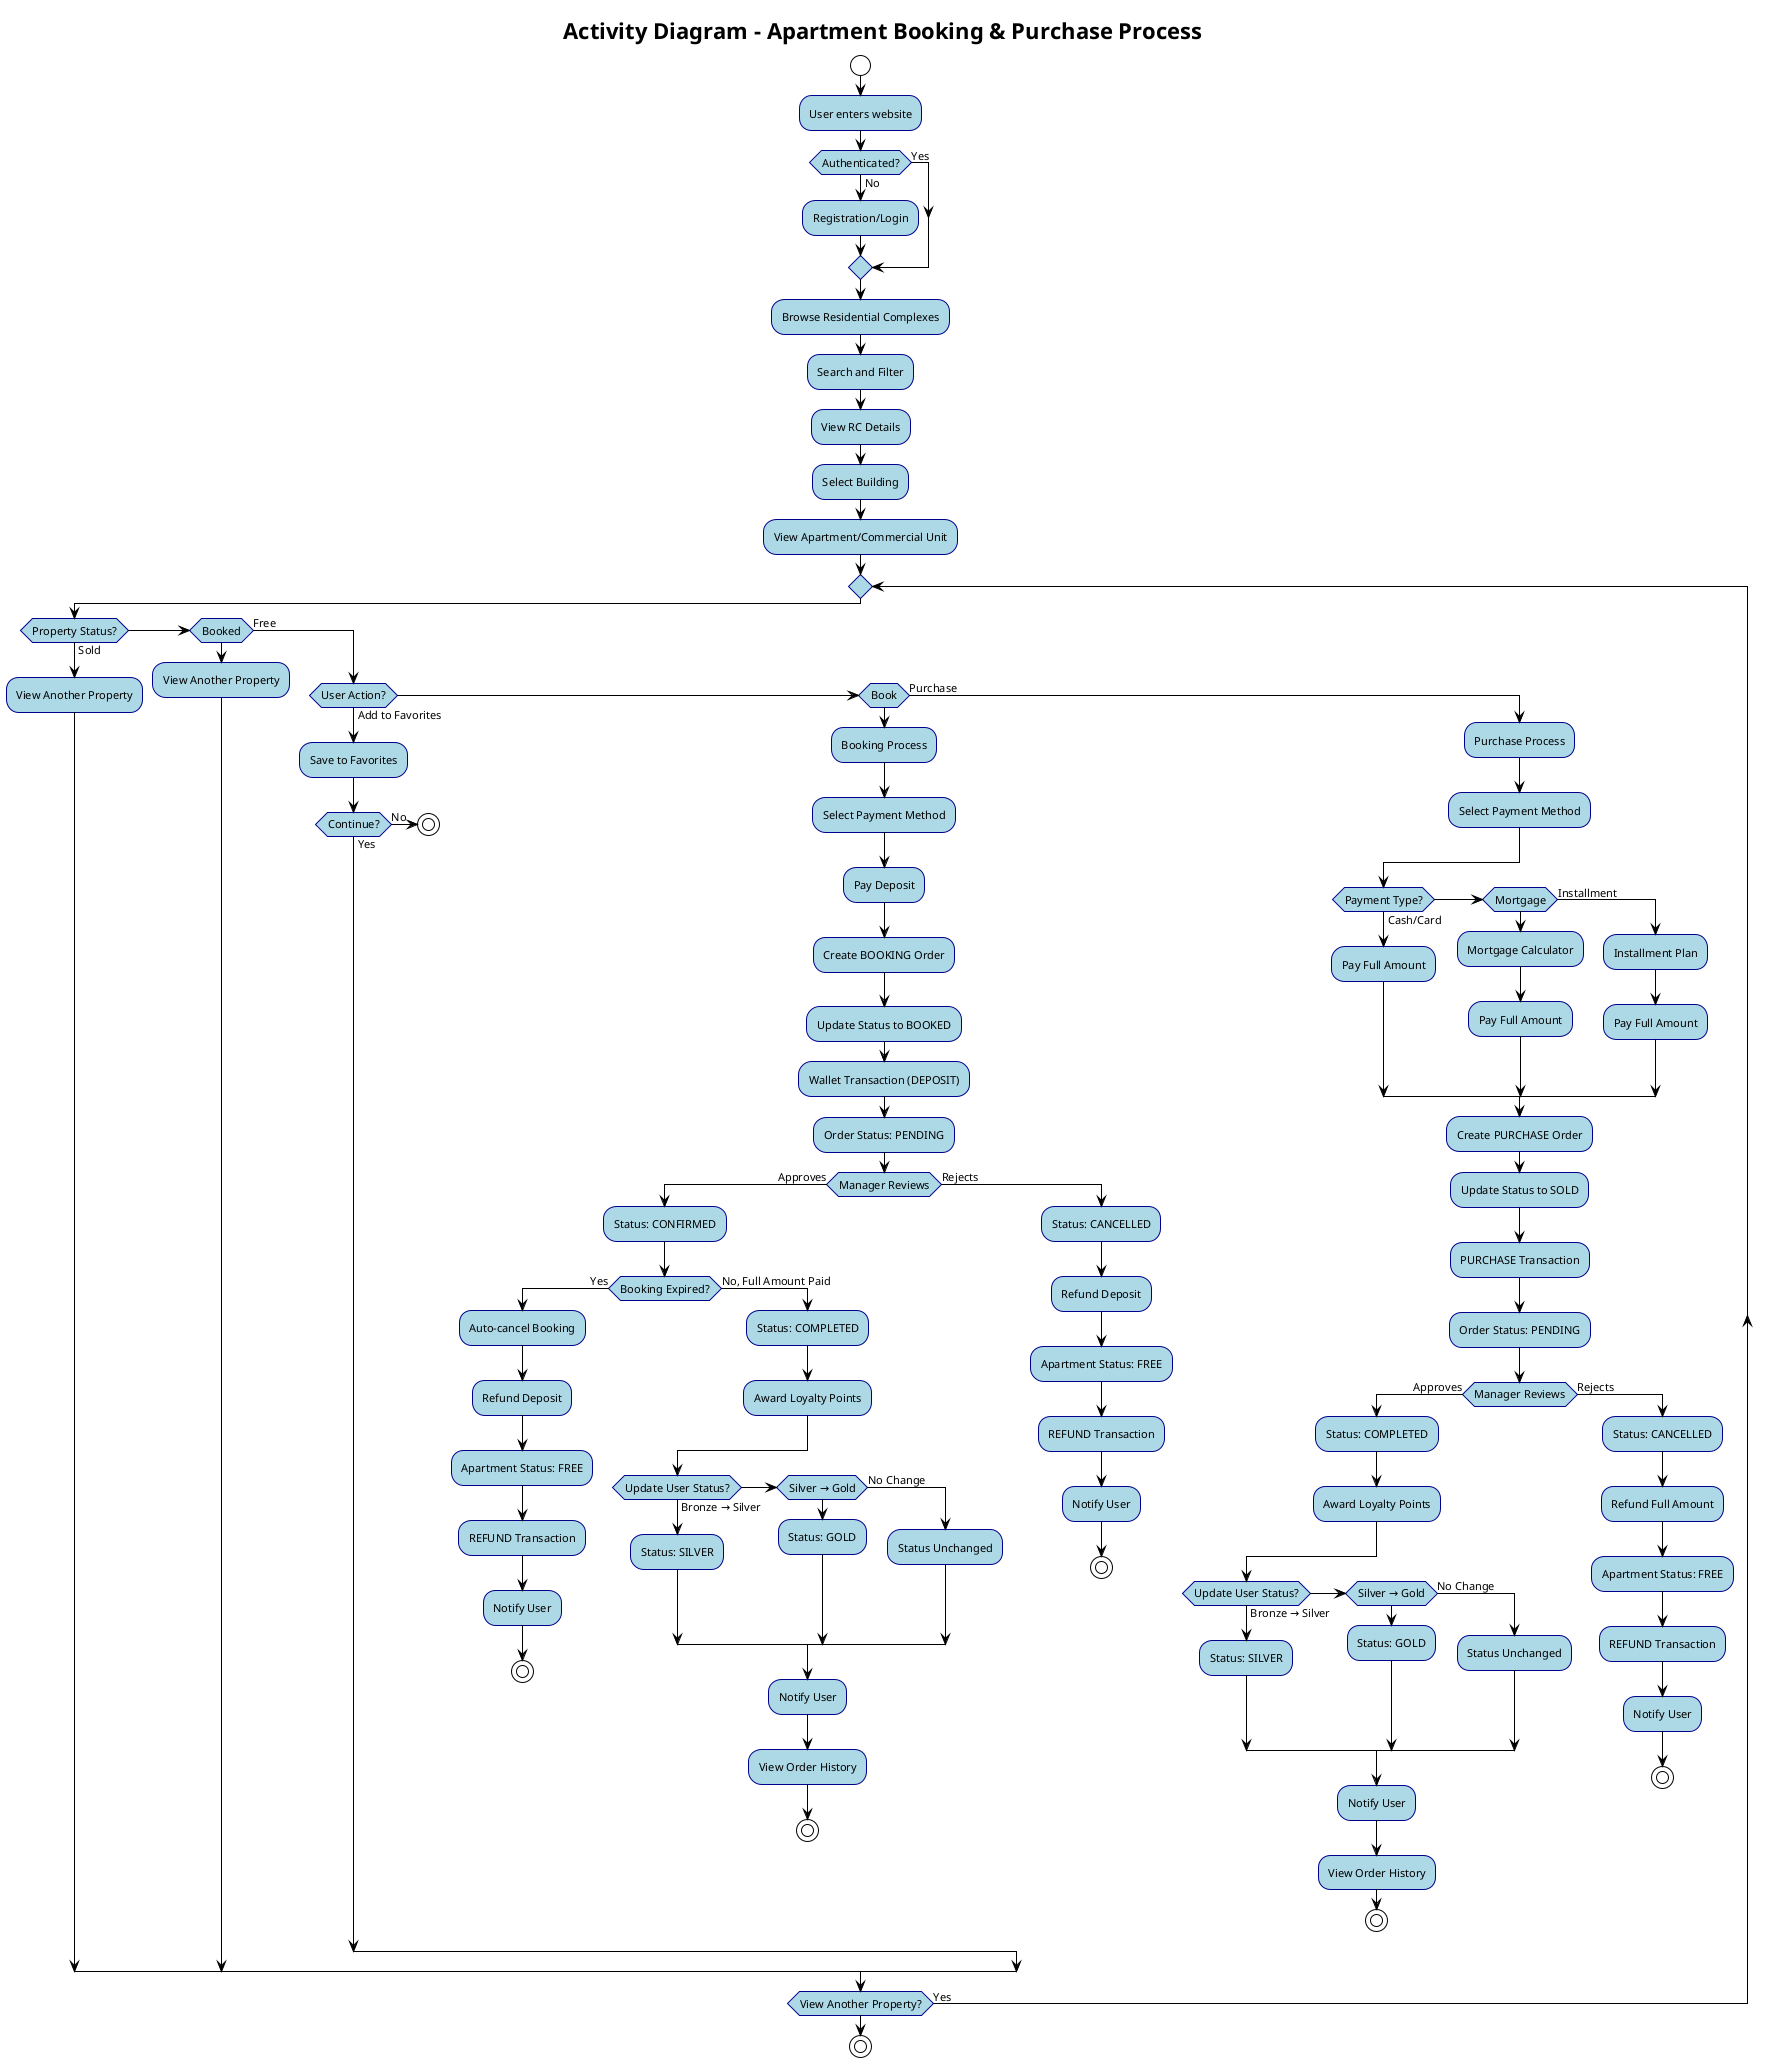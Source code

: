 @startuml
!theme plain
skinparam activity {
    BackgroundColor LightBlue
    BorderColor DarkBlue
    FontSize 11
}
skinparam decision {
    BackgroundColor LightYellow
    BorderColor Orange
}

title Activity Diagram - Apartment Booking & Purchase Process

start

:User enters website;

if (Authenticated?) then (No)
    :Registration/Login;
else (Yes)
endif

:Browse Residential Complexes;
:Search and Filter;
:View RC Details;
:Select Building;
:View Apartment/Commercial Unit;

repeat
    if (Property Status?) then (Sold)
        :View Another Property;
    elseif (Booked) then
        :View Another Property;
    else (Free)
        if (User Action?) then (Add to Favorites)
            :Save to Favorites;
            if (Continue?) then (No)
                stop
            else (Yes)
            endif
        elseif (Book) then
            :Booking Process;
            :Select Payment Method;
            :Pay Deposit;
            :Create BOOKING Order;
            :Update Status to BOOKED;
            :Wallet Transaction (DEPOSIT);
            :Order Status: PENDING;
            
            if (Manager Reviews) then (Approves)
                :Status: CONFIRMED;
                if (Booking Expired?) then (Yes)
                    :Auto-cancel Booking;
                    :Refund Deposit;
                    :Apartment Status: FREE;
                    :REFUND Transaction;
                    :Notify User;
                    stop
                else (No, Full Amount Paid)
                    :Status: COMPLETED;
                    :Award Loyalty Points;
                    if (Update User Status?) then (Bronze → Silver)
                        :Status: SILVER;
                    elseif (Silver → Gold) then
                        :Status: GOLD;
                    else (No Change)
                        :Status Unchanged;
                    endif
                    :Notify User;
                    :View Order History;
                    stop
                endif
            else (Rejects)
                :Status: CANCELLED;
                :Refund Deposit;
                :Apartment Status: FREE;
                :REFUND Transaction;
                :Notify User;
                stop
            endif
            
        else (Purchase)
            :Purchase Process;
            :Select Payment Method;
            
            if (Payment Type?) then (Cash/Card)
                :Pay Full Amount;
            elseif (Mortgage) then
                :Mortgage Calculator;
                :Pay Full Amount;
            else (Installment)
                :Installment Plan;
                :Pay Full Amount;
            endif
            
            :Create PURCHASE Order;
            :Update Status to SOLD;
            :PURCHASE Transaction;
            :Order Status: PENDING;
            
            if (Manager Reviews) then (Approves)
                :Status: COMPLETED;
                :Award Loyalty Points;
                
                if (Update User Status?) then (Bronze → Silver)
                    :Status: SILVER;
                elseif (Silver → Gold) then
                    :Status: GOLD;
                else (No Change)
                    :Status Unchanged;
                endif
                
                :Notify User;
                :View Order History;
                stop
            else (Rejects)
                :Status: CANCELLED;
                :Refund Full Amount;
                :Apartment Status: FREE;
                :REFUND Transaction;
                :Notify User;
                stop
            endif
        endif
    endif
repeat while (View Another Property?) is (Yes)

stop

@enduml